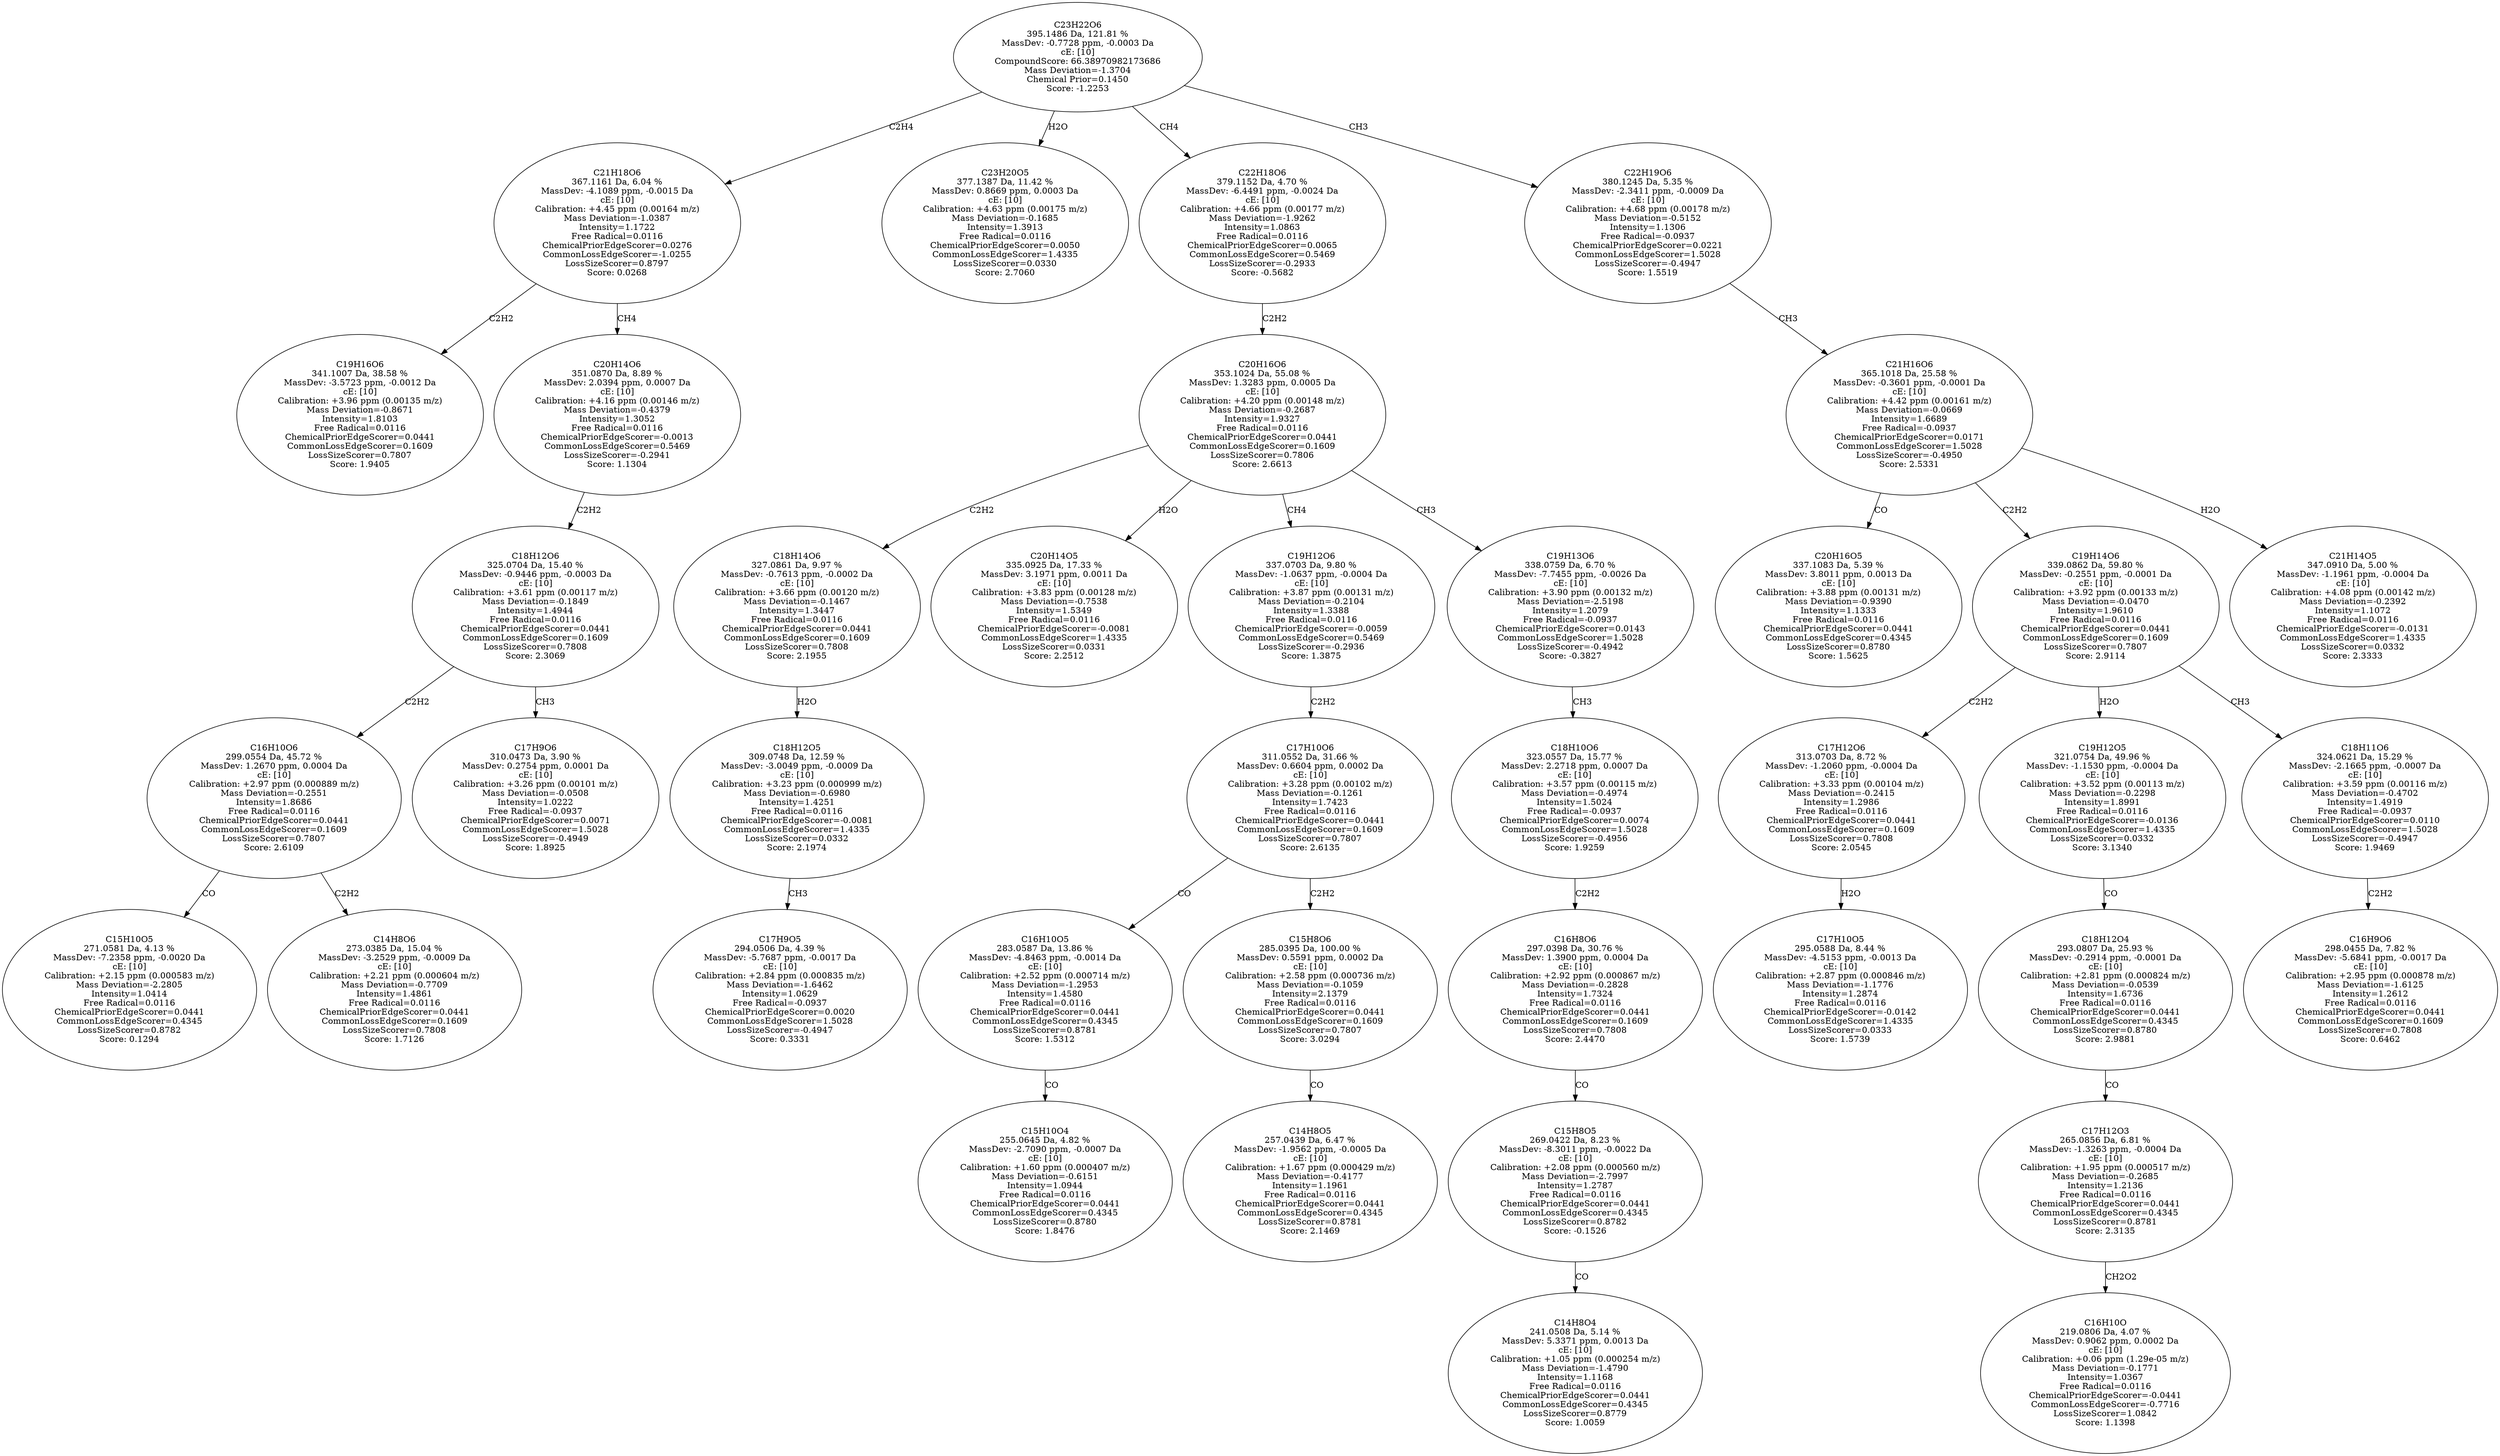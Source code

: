strict digraph {
v1 [label="C19H16O6\n341.1007 Da, 38.58 %\nMassDev: -3.5723 ppm, -0.0012 Da\ncE: [10]\nCalibration: +3.96 ppm (0.00135 m/z)\nMass Deviation=-0.8671\nIntensity=1.8103\nFree Radical=0.0116\nChemicalPriorEdgeScorer=0.0441\nCommonLossEdgeScorer=0.1609\nLossSizeScorer=0.7807\nScore: 1.9405"];
v2 [label="C15H10O5\n271.0581 Da, 4.13 %\nMassDev: -7.2358 ppm, -0.0020 Da\ncE: [10]\nCalibration: +2.15 ppm (0.000583 m/z)\nMass Deviation=-2.2805\nIntensity=1.0414\nFree Radical=0.0116\nChemicalPriorEdgeScorer=0.0441\nCommonLossEdgeScorer=0.4345\nLossSizeScorer=0.8782\nScore: 0.1294"];
v3 [label="C14H8O6\n273.0385 Da, 15.04 %\nMassDev: -3.2529 ppm, -0.0009 Da\ncE: [10]\nCalibration: +2.21 ppm (0.000604 m/z)\nMass Deviation=-0.7709\nIntensity=1.4861\nFree Radical=0.0116\nChemicalPriorEdgeScorer=0.0441\nCommonLossEdgeScorer=0.1609\nLossSizeScorer=0.7808\nScore: 1.7126"];
v4 [label="C16H10O6\n299.0554 Da, 45.72 %\nMassDev: 1.2670 ppm, 0.0004 Da\ncE: [10]\nCalibration: +2.97 ppm (0.000889 m/z)\nMass Deviation=-0.2551\nIntensity=1.8686\nFree Radical=0.0116\nChemicalPriorEdgeScorer=0.0441\nCommonLossEdgeScorer=0.1609\nLossSizeScorer=0.7807\nScore: 2.6109"];
v5 [label="C17H9O6\n310.0473 Da, 3.90 %\nMassDev: 0.2754 ppm, 0.0001 Da\ncE: [10]\nCalibration: +3.26 ppm (0.00101 m/z)\nMass Deviation=-0.0508\nIntensity=1.0222\nFree Radical=-0.0937\nChemicalPriorEdgeScorer=0.0071\nCommonLossEdgeScorer=1.5028\nLossSizeScorer=-0.4949\nScore: 1.8925"];
v6 [label="C18H12O6\n325.0704 Da, 15.40 %\nMassDev: -0.9446 ppm, -0.0003 Da\ncE: [10]\nCalibration: +3.61 ppm (0.00117 m/z)\nMass Deviation=-0.1849\nIntensity=1.4944\nFree Radical=0.0116\nChemicalPriorEdgeScorer=0.0441\nCommonLossEdgeScorer=0.1609\nLossSizeScorer=0.7808\nScore: 2.3069"];
v7 [label="C20H14O6\n351.0870 Da, 8.89 %\nMassDev: 2.0394 ppm, 0.0007 Da\ncE: [10]\nCalibration: +4.16 ppm (0.00146 m/z)\nMass Deviation=-0.4379\nIntensity=1.3052\nFree Radical=0.0116\nChemicalPriorEdgeScorer=-0.0013\nCommonLossEdgeScorer=0.5469\nLossSizeScorer=-0.2941\nScore: 1.1304"];
v8 [label="C21H18O6\n367.1161 Da, 6.04 %\nMassDev: -4.1089 ppm, -0.0015 Da\ncE: [10]\nCalibration: +4.45 ppm (0.00164 m/z)\nMass Deviation=-1.0387\nIntensity=1.1722\nFree Radical=0.0116\nChemicalPriorEdgeScorer=0.0276\nCommonLossEdgeScorer=-1.0255\nLossSizeScorer=0.8797\nScore: 0.0268"];
v9 [label="C23H20O5\n377.1387 Da, 11.42 %\nMassDev: 0.8669 ppm, 0.0003 Da\ncE: [10]\nCalibration: +4.63 ppm (0.00175 m/z)\nMass Deviation=-0.1685\nIntensity=1.3913\nFree Radical=0.0116\nChemicalPriorEdgeScorer=0.0050\nCommonLossEdgeScorer=1.4335\nLossSizeScorer=0.0330\nScore: 2.7060"];
v10 [label="C17H9O5\n294.0506 Da, 4.39 %\nMassDev: -5.7687 ppm, -0.0017 Da\ncE: [10]\nCalibration: +2.84 ppm (0.000835 m/z)\nMass Deviation=-1.6462\nIntensity=1.0629\nFree Radical=-0.0937\nChemicalPriorEdgeScorer=0.0020\nCommonLossEdgeScorer=1.5028\nLossSizeScorer=-0.4947\nScore: 0.3331"];
v11 [label="C18H12O5\n309.0748 Da, 12.59 %\nMassDev: -3.0049 ppm, -0.0009 Da\ncE: [10]\nCalibration: +3.23 ppm (0.000999 m/z)\nMass Deviation=-0.6980\nIntensity=1.4251\nFree Radical=0.0116\nChemicalPriorEdgeScorer=-0.0081\nCommonLossEdgeScorer=1.4335\nLossSizeScorer=0.0332\nScore: 2.1974"];
v12 [label="C18H14O6\n327.0861 Da, 9.97 %\nMassDev: -0.7613 ppm, -0.0002 Da\ncE: [10]\nCalibration: +3.66 ppm (0.00120 m/z)\nMass Deviation=-0.1467\nIntensity=1.3447\nFree Radical=0.0116\nChemicalPriorEdgeScorer=0.0441\nCommonLossEdgeScorer=0.1609\nLossSizeScorer=0.7808\nScore: 2.1955"];
v13 [label="C20H14O5\n335.0925 Da, 17.33 %\nMassDev: 3.1971 ppm, 0.0011 Da\ncE: [10]\nCalibration: +3.83 ppm (0.00128 m/z)\nMass Deviation=-0.7538\nIntensity=1.5349\nFree Radical=0.0116\nChemicalPriorEdgeScorer=-0.0081\nCommonLossEdgeScorer=1.4335\nLossSizeScorer=0.0331\nScore: 2.2512"];
v14 [label="C15H10O4\n255.0645 Da, 4.82 %\nMassDev: -2.7090 ppm, -0.0007 Da\ncE: [10]\nCalibration: +1.60 ppm (0.000407 m/z)\nMass Deviation=-0.6151\nIntensity=1.0944\nFree Radical=0.0116\nChemicalPriorEdgeScorer=0.0441\nCommonLossEdgeScorer=0.4345\nLossSizeScorer=0.8780\nScore: 1.8476"];
v15 [label="C16H10O5\n283.0587 Da, 13.86 %\nMassDev: -4.8463 ppm, -0.0014 Da\ncE: [10]\nCalibration: +2.52 ppm (0.000714 m/z)\nMass Deviation=-1.2953\nIntensity=1.4580\nFree Radical=0.0116\nChemicalPriorEdgeScorer=0.0441\nCommonLossEdgeScorer=0.4345\nLossSizeScorer=0.8781\nScore: 1.5312"];
v16 [label="C14H8O5\n257.0439 Da, 6.47 %\nMassDev: -1.9562 ppm, -0.0005 Da\ncE: [10]\nCalibration: +1.67 ppm (0.000429 m/z)\nMass Deviation=-0.4177\nIntensity=1.1961\nFree Radical=0.0116\nChemicalPriorEdgeScorer=0.0441\nCommonLossEdgeScorer=0.4345\nLossSizeScorer=0.8781\nScore: 2.1469"];
v17 [label="C15H8O6\n285.0395 Da, 100.00 %\nMassDev: 0.5591 ppm, 0.0002 Da\ncE: [10]\nCalibration: +2.58 ppm (0.000736 m/z)\nMass Deviation=-0.1059\nIntensity=2.1379\nFree Radical=0.0116\nChemicalPriorEdgeScorer=0.0441\nCommonLossEdgeScorer=0.1609\nLossSizeScorer=0.7807\nScore: 3.0294"];
v18 [label="C17H10O6\n311.0552 Da, 31.66 %\nMassDev: 0.6604 ppm, 0.0002 Da\ncE: [10]\nCalibration: +3.28 ppm (0.00102 m/z)\nMass Deviation=-0.1261\nIntensity=1.7423\nFree Radical=0.0116\nChemicalPriorEdgeScorer=0.0441\nCommonLossEdgeScorer=0.1609\nLossSizeScorer=0.7807\nScore: 2.6135"];
v19 [label="C19H12O6\n337.0703 Da, 9.80 %\nMassDev: -1.0637 ppm, -0.0004 Da\ncE: [10]\nCalibration: +3.87 ppm (0.00131 m/z)\nMass Deviation=-0.2104\nIntensity=1.3388\nFree Radical=0.0116\nChemicalPriorEdgeScorer=-0.0059\nCommonLossEdgeScorer=0.5469\nLossSizeScorer=-0.2936\nScore: 1.3875"];
v20 [label="C14H8O4\n241.0508 Da, 5.14 %\nMassDev: 5.3371 ppm, 0.0013 Da\ncE: [10]\nCalibration: +1.05 ppm (0.000254 m/z)\nMass Deviation=-1.4790\nIntensity=1.1168\nFree Radical=0.0116\nChemicalPriorEdgeScorer=0.0441\nCommonLossEdgeScorer=0.4345\nLossSizeScorer=0.8779\nScore: 1.0059"];
v21 [label="C15H8O5\n269.0422 Da, 8.23 %\nMassDev: -8.3011 ppm, -0.0022 Da\ncE: [10]\nCalibration: +2.08 ppm (0.000560 m/z)\nMass Deviation=-2.7997\nIntensity=1.2787\nFree Radical=0.0116\nChemicalPriorEdgeScorer=0.0441\nCommonLossEdgeScorer=0.4345\nLossSizeScorer=0.8782\nScore: -0.1526"];
v22 [label="C16H8O6\n297.0398 Da, 30.76 %\nMassDev: 1.3900 ppm, 0.0004 Da\ncE: [10]\nCalibration: +2.92 ppm (0.000867 m/z)\nMass Deviation=-0.2828\nIntensity=1.7324\nFree Radical=0.0116\nChemicalPriorEdgeScorer=0.0441\nCommonLossEdgeScorer=0.1609\nLossSizeScorer=0.7808\nScore: 2.4470"];
v23 [label="C18H10O6\n323.0557 Da, 15.77 %\nMassDev: 2.2718 ppm, 0.0007 Da\ncE: [10]\nCalibration: +3.57 ppm (0.00115 m/z)\nMass Deviation=-0.4974\nIntensity=1.5024\nFree Radical=-0.0937\nChemicalPriorEdgeScorer=0.0074\nCommonLossEdgeScorer=1.5028\nLossSizeScorer=-0.4956\nScore: 1.9259"];
v24 [label="C19H13O6\n338.0759 Da, 6.70 %\nMassDev: -7.7455 ppm, -0.0026 Da\ncE: [10]\nCalibration: +3.90 ppm (0.00132 m/z)\nMass Deviation=-2.5198\nIntensity=1.2079\nFree Radical=-0.0937\nChemicalPriorEdgeScorer=0.0143\nCommonLossEdgeScorer=1.5028\nLossSizeScorer=-0.4942\nScore: -0.3827"];
v25 [label="C20H16O6\n353.1024 Da, 55.08 %\nMassDev: 1.3283 ppm, 0.0005 Da\ncE: [10]\nCalibration: +4.20 ppm (0.00148 m/z)\nMass Deviation=-0.2687\nIntensity=1.9327\nFree Radical=0.0116\nChemicalPriorEdgeScorer=0.0441\nCommonLossEdgeScorer=0.1609\nLossSizeScorer=0.7806\nScore: 2.6613"];
v26 [label="C22H18O6\n379.1152 Da, 4.70 %\nMassDev: -6.4491 ppm, -0.0024 Da\ncE: [10]\nCalibration: +4.66 ppm (0.00177 m/z)\nMass Deviation=-1.9262\nIntensity=1.0863\nFree Radical=0.0116\nChemicalPriorEdgeScorer=0.0065\nCommonLossEdgeScorer=0.5469\nLossSizeScorer=-0.2933\nScore: -0.5682"];
v27 [label="C20H16O5\n337.1083 Da, 5.39 %\nMassDev: 3.8011 ppm, 0.0013 Da\ncE: [10]\nCalibration: +3.88 ppm (0.00131 m/z)\nMass Deviation=-0.9390\nIntensity=1.1333\nFree Radical=0.0116\nChemicalPriorEdgeScorer=0.0441\nCommonLossEdgeScorer=0.4345\nLossSizeScorer=0.8780\nScore: 1.5625"];
v28 [label="C17H10O5\n295.0588 Da, 8.44 %\nMassDev: -4.5153 ppm, -0.0013 Da\ncE: [10]\nCalibration: +2.87 ppm (0.000846 m/z)\nMass Deviation=-1.1776\nIntensity=1.2874\nFree Radical=0.0116\nChemicalPriorEdgeScorer=-0.0142\nCommonLossEdgeScorer=1.4335\nLossSizeScorer=0.0333\nScore: 1.5739"];
v29 [label="C17H12O6\n313.0703 Da, 8.72 %\nMassDev: -1.2060 ppm, -0.0004 Da\ncE: [10]\nCalibration: +3.33 ppm (0.00104 m/z)\nMass Deviation=-0.2415\nIntensity=1.2986\nFree Radical=0.0116\nChemicalPriorEdgeScorer=0.0441\nCommonLossEdgeScorer=0.1609\nLossSizeScorer=0.7808\nScore: 2.0545"];
v30 [label="C16H10O\n219.0806 Da, 4.07 %\nMassDev: 0.9062 ppm, 0.0002 Da\ncE: [10]\nCalibration: +0.06 ppm (1.29e-05 m/z)\nMass Deviation=-0.1771\nIntensity=1.0367\nFree Radical=0.0116\nChemicalPriorEdgeScorer=-0.0441\nCommonLossEdgeScorer=-0.7716\nLossSizeScorer=1.0842\nScore: 1.1398"];
v31 [label="C17H12O3\n265.0856 Da, 6.81 %\nMassDev: -1.3263 ppm, -0.0004 Da\ncE: [10]\nCalibration: +1.95 ppm (0.000517 m/z)\nMass Deviation=-0.2685\nIntensity=1.2136\nFree Radical=0.0116\nChemicalPriorEdgeScorer=0.0441\nCommonLossEdgeScorer=0.4345\nLossSizeScorer=0.8781\nScore: 2.3135"];
v32 [label="C18H12O4\n293.0807 Da, 25.93 %\nMassDev: -0.2914 ppm, -0.0001 Da\ncE: [10]\nCalibration: +2.81 ppm (0.000824 m/z)\nMass Deviation=-0.0539\nIntensity=1.6736\nFree Radical=0.0116\nChemicalPriorEdgeScorer=0.0441\nCommonLossEdgeScorer=0.4345\nLossSizeScorer=0.8780\nScore: 2.9881"];
v33 [label="C19H12O5\n321.0754 Da, 49.96 %\nMassDev: -1.1530 ppm, -0.0004 Da\ncE: [10]\nCalibration: +3.52 ppm (0.00113 m/z)\nMass Deviation=-0.2298\nIntensity=1.8991\nFree Radical=0.0116\nChemicalPriorEdgeScorer=-0.0136\nCommonLossEdgeScorer=1.4335\nLossSizeScorer=0.0332\nScore: 3.1340"];
v34 [label="C16H9O6\n298.0455 Da, 7.82 %\nMassDev: -5.6841 ppm, -0.0017 Da\ncE: [10]\nCalibration: +2.95 ppm (0.000878 m/z)\nMass Deviation=-1.6125\nIntensity=1.2612\nFree Radical=0.0116\nChemicalPriorEdgeScorer=0.0441\nCommonLossEdgeScorer=0.1609\nLossSizeScorer=0.7808\nScore: 0.6462"];
v35 [label="C18H11O6\n324.0621 Da, 15.29 %\nMassDev: -2.1665 ppm, -0.0007 Da\ncE: [10]\nCalibration: +3.59 ppm (0.00116 m/z)\nMass Deviation=-0.4702\nIntensity=1.4919\nFree Radical=-0.0937\nChemicalPriorEdgeScorer=0.0110\nCommonLossEdgeScorer=1.5028\nLossSizeScorer=-0.4947\nScore: 1.9469"];
v36 [label="C19H14O6\n339.0862 Da, 59.80 %\nMassDev: -0.2551 ppm, -0.0001 Da\ncE: [10]\nCalibration: +3.92 ppm (0.00133 m/z)\nMass Deviation=-0.0470\nIntensity=1.9610\nFree Radical=0.0116\nChemicalPriorEdgeScorer=0.0441\nCommonLossEdgeScorer=0.1609\nLossSizeScorer=0.7807\nScore: 2.9114"];
v37 [label="C21H14O5\n347.0910 Da, 5.00 %\nMassDev: -1.1961 ppm, -0.0004 Da\ncE: [10]\nCalibration: +4.08 ppm (0.00142 m/z)\nMass Deviation=-0.2392\nIntensity=1.1072\nFree Radical=0.0116\nChemicalPriorEdgeScorer=-0.0131\nCommonLossEdgeScorer=1.4335\nLossSizeScorer=0.0332\nScore: 2.3333"];
v38 [label="C21H16O6\n365.1018 Da, 25.58 %\nMassDev: -0.3601 ppm, -0.0001 Da\ncE: [10]\nCalibration: +4.42 ppm (0.00161 m/z)\nMass Deviation=-0.0669\nIntensity=1.6689\nFree Radical=-0.0937\nChemicalPriorEdgeScorer=0.0171\nCommonLossEdgeScorer=1.5028\nLossSizeScorer=-0.4950\nScore: 2.5331"];
v39 [label="C22H19O6\n380.1245 Da, 5.35 %\nMassDev: -2.3411 ppm, -0.0009 Da\ncE: [10]\nCalibration: +4.68 ppm (0.00178 m/z)\nMass Deviation=-0.5152\nIntensity=1.1306\nFree Radical=-0.0937\nChemicalPriorEdgeScorer=0.0221\nCommonLossEdgeScorer=1.5028\nLossSizeScorer=-0.4947\nScore: 1.5519"];
v40 [label="C23H22O6\n395.1486 Da, 121.81 %\nMassDev: -0.7728 ppm, -0.0003 Da\ncE: [10]\nCompoundScore: 66.38970982173686\nMass Deviation=-1.3704\nChemical Prior=0.1450\nScore: -1.2253"];
v8 -> v1 [label="C2H2"];
v4 -> v2 [label="CO"];
v4 -> v3 [label="C2H2"];
v6 -> v4 [label="C2H2"];
v6 -> v5 [label="CH3"];
v7 -> v6 [label="C2H2"];
v8 -> v7 [label="CH4"];
v40 -> v8 [label="C2H4"];
v40 -> v9 [label="H2O"];
v11 -> v10 [label="CH3"];
v12 -> v11 [label="H2O"];
v25 -> v12 [label="C2H2"];
v25 -> v13 [label="H2O"];
v15 -> v14 [label="CO"];
v18 -> v15 [label="CO"];
v17 -> v16 [label="CO"];
v18 -> v17 [label="C2H2"];
v19 -> v18 [label="C2H2"];
v25 -> v19 [label="CH4"];
v21 -> v20 [label="CO"];
v22 -> v21 [label="CO"];
v23 -> v22 [label="C2H2"];
v24 -> v23 [label="CH3"];
v25 -> v24 [label="CH3"];
v26 -> v25 [label="C2H2"];
v40 -> v26 [label="CH4"];
v38 -> v27 [label="CO"];
v29 -> v28 [label="H2O"];
v36 -> v29 [label="C2H2"];
v31 -> v30 [label="CH2O2"];
v32 -> v31 [label="CO"];
v33 -> v32 [label="CO"];
v36 -> v33 [label="H2O"];
v35 -> v34 [label="C2H2"];
v36 -> v35 [label="CH3"];
v38 -> v36 [label="C2H2"];
v38 -> v37 [label="H2O"];
v39 -> v38 [label="CH3"];
v40 -> v39 [label="CH3"];
}